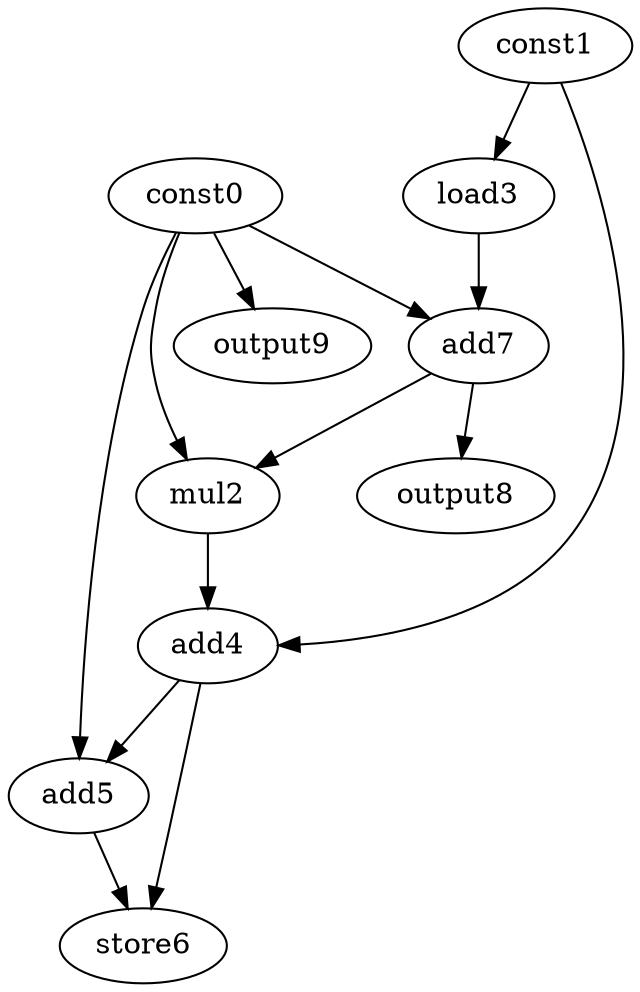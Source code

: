 digraph G { 
const0[opcode=const]; 
const1[opcode=const]; 
mul2[opcode=mul]; 
load3[opcode=load]; 
add4[opcode=add]; 
add5[opcode=add]; 
store6[opcode=store]; 
add7[opcode=add]; 
output8[opcode=output]; 
output9[opcode=output]; 
const1->load3[operand=0];
const0->output9[operand=0];
const0->add7[operand=0];
load3->add7[operand=1];
const0->mul2[operand=0];
add7->mul2[operand=1];
add7->output8[operand=0];
const1->add4[operand=0];
mul2->add4[operand=1];
const0->add5[operand=0];
add4->add5[operand=1];
add4->store6[operand=0];
add5->store6[operand=1];
}
